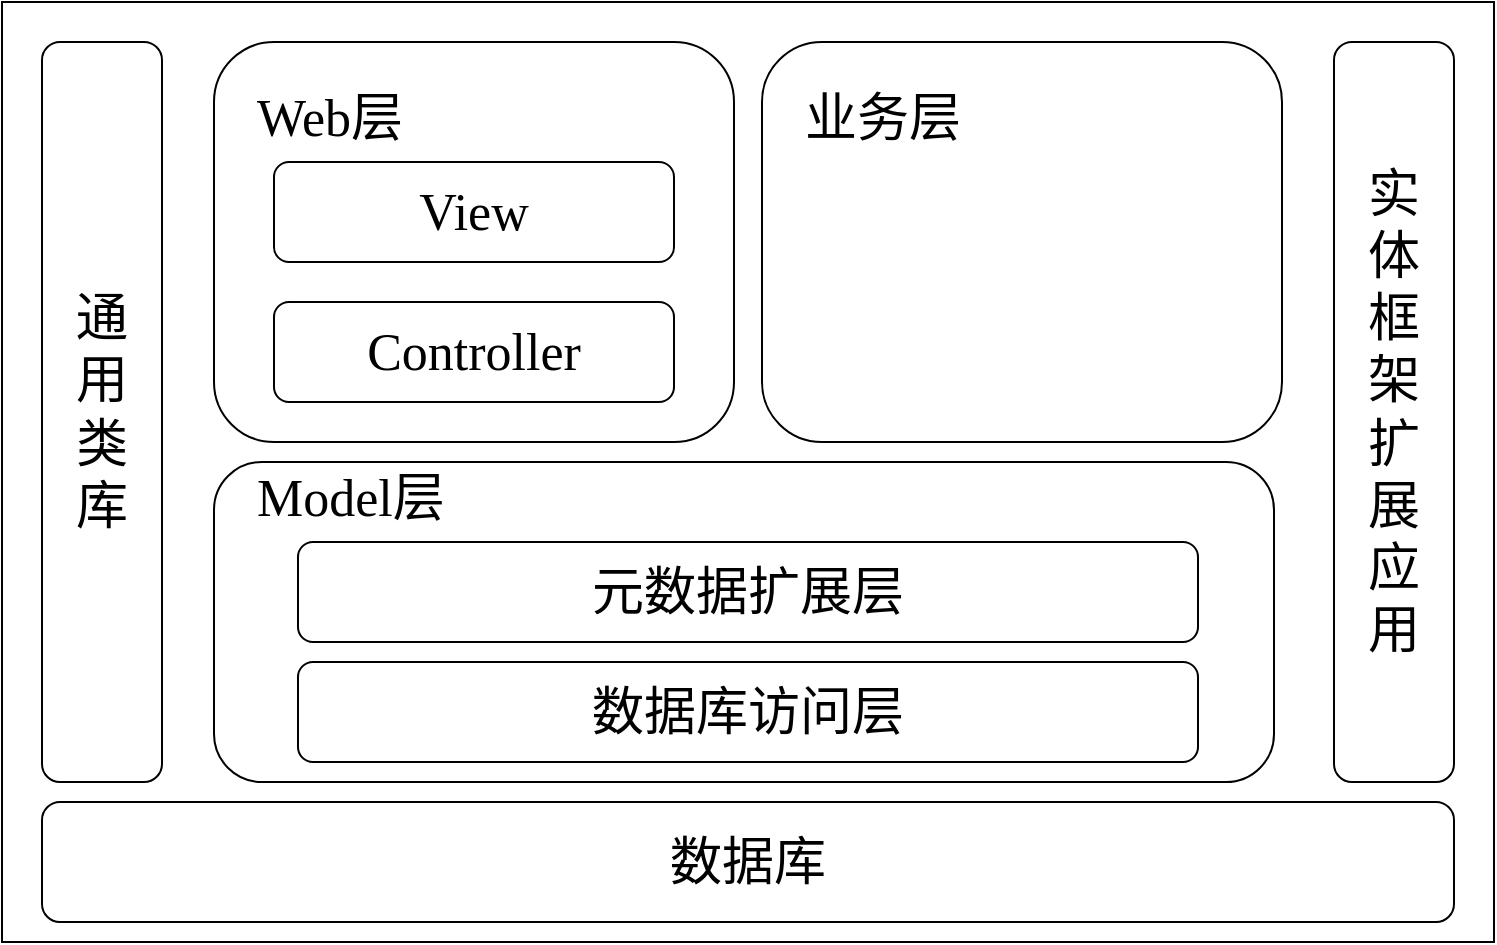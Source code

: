 <mxfile version="27.0.6">
  <diagram id="prtHgNgQTEPvFCAcTncT" name="Page-1">
    <mxGraphModel dx="1630" dy="901" grid="1" gridSize="10" guides="1" tooltips="1" connect="1" arrows="1" fold="1" page="1" pageScale="1" pageWidth="827" pageHeight="1169" math="0" shadow="0">
      <root>
        <mxCell id="0" />
        <mxCell id="1" parent="0" />
        <mxCell id="q34iieIashL2ORHyz1aH-1" value="" style="rounded=0;whiteSpace=wrap;html=1;" parent="1" vertex="1">
          <mxGeometry x="94" y="190" width="746" height="470" as="geometry" />
        </mxCell>
        <mxCell id="q34iieIashL2ORHyz1aH-2" value="&lt;font style=&quot;font-size: 26px;&quot; face=&quot;Times New Roman&quot;&gt;通&lt;/font&gt;&lt;div&gt;&lt;font style=&quot;font-size: 26px;&quot; face=&quot;Times New Roman&quot;&gt;用&lt;/font&gt;&lt;/div&gt;&lt;div&gt;&lt;font style=&quot;font-size: 26px;&quot; face=&quot;Times New Roman&quot;&gt;类&lt;/font&gt;&lt;/div&gt;&lt;div&gt;&lt;font style=&quot;font-size: 26px;&quot; face=&quot;Times New Roman&quot;&gt;库&lt;/font&gt;&lt;/div&gt;" style="rounded=1;whiteSpace=wrap;html=1;align=center;" parent="1" vertex="1">
          <mxGeometry x="114" y="210" width="60" height="370" as="geometry" />
        </mxCell>
        <mxCell id="q34iieIashL2ORHyz1aH-3" value="&lt;span style=&quot;background-color: transparent; color: light-dark(rgb(0, 0, 0), rgb(255, 255, 255)); font-family: &amp;quot;Times New Roman&amp;quot;; font-size: 26px;&quot;&gt;&amp;nbsp; &amp;nbsp;Web层&lt;/span&gt;&lt;div&gt;&lt;div&gt;&lt;font style=&quot;font-size: 26px;&quot; face=&quot;Times New Roman&quot;&gt;&lt;br&gt;&lt;/font&gt;&lt;/div&gt;&lt;div&gt;&lt;font style=&quot;font-size: 26px;&quot; face=&quot;Times New Roman&quot;&gt;&lt;br&gt;&lt;/font&gt;&lt;/div&gt;&lt;div&gt;&lt;font style=&quot;font-size: 26px;&quot; face=&quot;Times New Roman&quot;&gt;&lt;br&gt;&lt;/font&gt;&lt;/div&gt;&lt;div&gt;&lt;font style=&quot;font-size: 26px;&quot; face=&quot;Times New Roman&quot;&gt;&lt;br&gt;&lt;/font&gt;&lt;/div&gt;&lt;/div&gt;" style="rounded=1;whiteSpace=wrap;html=1;align=left;" parent="1" vertex="1">
          <mxGeometry x="200" y="210" width="260" height="200" as="geometry" />
        </mxCell>
        <mxCell id="q34iieIashL2ORHyz1aH-4" value="&lt;font style=&quot;font-size: 26px;&quot; face=&quot;Times New Roman&quot;&gt;View&lt;/font&gt;" style="rounded=1;whiteSpace=wrap;html=1;" parent="1" vertex="1">
          <mxGeometry x="230" y="270" width="200" height="50" as="geometry" />
        </mxCell>
        <mxCell id="q34iieIashL2ORHyz1aH-5" value="&lt;font style=&quot;font-size: 26px;&quot; face=&quot;Times New Roman&quot;&gt;Controller&lt;/font&gt;" style="rounded=1;whiteSpace=wrap;html=1;" parent="1" vertex="1">
          <mxGeometry x="230" y="340" width="200" height="50" as="geometry" />
        </mxCell>
        <mxCell id="q34iieIashL2ORHyz1aH-6" value="&lt;span style=&quot;background-color: transparent; color: light-dark(rgb(0, 0, 0), rgb(255, 255, 255)); font-family: &amp;quot;Times New Roman&amp;quot;; font-size: 26px;&quot;&gt;&amp;nbsp; &amp;nbsp;业务层&lt;/span&gt;&lt;div&gt;&lt;div&gt;&lt;font style=&quot;font-size: 26px;&quot; face=&quot;Times New Roman&quot;&gt;&lt;br&gt;&lt;/font&gt;&lt;/div&gt;&lt;div&gt;&lt;font style=&quot;font-size: 26px;&quot; face=&quot;Times New Roman&quot;&gt;&lt;br&gt;&lt;/font&gt;&lt;/div&gt;&lt;div&gt;&lt;font style=&quot;font-size: 26px;&quot; face=&quot;Times New Roman&quot;&gt;&lt;br&gt;&lt;/font&gt;&lt;/div&gt;&lt;div&gt;&lt;font style=&quot;font-size: 26px;&quot; face=&quot;Times New Roman&quot;&gt;&lt;br&gt;&lt;/font&gt;&lt;/div&gt;&lt;/div&gt;" style="rounded=1;whiteSpace=wrap;html=1;align=left;" parent="1" vertex="1">
          <mxGeometry x="474" y="210" width="260" height="200" as="geometry" />
        </mxCell>
        <mxCell id="q34iieIashL2ORHyz1aH-7" value="&lt;font face=&quot;Times New Roman&quot;&gt;&lt;span style=&quot;font-size: 26px;&quot;&gt;实&lt;/span&gt;&lt;/font&gt;&lt;div&gt;&lt;font face=&quot;Times New Roman&quot;&gt;&lt;span style=&quot;font-size: 26px;&quot;&gt;体&lt;/span&gt;&lt;/font&gt;&lt;/div&gt;&lt;div&gt;&lt;font face=&quot;Times New Roman&quot;&gt;&lt;span style=&quot;font-size: 26px;&quot;&gt;框&lt;/span&gt;&lt;/font&gt;&lt;/div&gt;&lt;div&gt;&lt;font face=&quot;Times New Roman&quot;&gt;&lt;span style=&quot;font-size: 26px;&quot;&gt;架&lt;/span&gt;&lt;/font&gt;&lt;/div&gt;&lt;div&gt;&lt;font face=&quot;Times New Roman&quot;&gt;&lt;span style=&quot;font-size: 26px;&quot;&gt;扩&lt;/span&gt;&lt;/font&gt;&lt;/div&gt;&lt;div&gt;&lt;font face=&quot;Times New Roman&quot;&gt;&lt;span style=&quot;font-size: 26px;&quot;&gt;展&lt;/span&gt;&lt;/font&gt;&lt;/div&gt;&lt;div&gt;&lt;font face=&quot;Times New Roman&quot;&gt;&lt;span style=&quot;font-size: 26px;&quot;&gt;应&lt;/span&gt;&lt;/font&gt;&lt;/div&gt;&lt;div&gt;&lt;font face=&quot;Times New Roman&quot;&gt;&lt;span style=&quot;font-size: 26px;&quot;&gt;用&lt;/span&gt;&lt;/font&gt;&lt;/div&gt;" style="rounded=1;whiteSpace=wrap;html=1;align=center;" parent="1" vertex="1">
          <mxGeometry x="760" y="210" width="60" height="370" as="geometry" />
        </mxCell>
        <mxCell id="q34iieIashL2ORHyz1aH-8" value="&lt;span style=&quot;background-color: transparent; color: light-dark(rgb(0, 0, 0), rgb(255, 255, 255)); font-family: &amp;quot;Times New Roman&amp;quot;; font-size: 26px;&quot;&gt;&amp;nbsp; &amp;nbsp;Model层&lt;/span&gt;&lt;div&gt;&lt;div&gt;&lt;font style=&quot;font-size: 26px;&quot; face=&quot;Times New Roman&quot;&gt;&lt;br&gt;&lt;/font&gt;&lt;/div&gt;&lt;div&gt;&lt;font style=&quot;font-size: 26px;&quot; face=&quot;Times New Roman&quot;&gt;&lt;br&gt;&lt;/font&gt;&lt;/div&gt;&lt;div&gt;&lt;font style=&quot;font-size: 26px;&quot; face=&quot;Times New Roman&quot;&gt;&lt;br&gt;&lt;/font&gt;&lt;/div&gt;&lt;div&gt;&lt;font style=&quot;font-size: 26px;&quot; face=&quot;Times New Roman&quot;&gt;&lt;br&gt;&lt;/font&gt;&lt;/div&gt;&lt;/div&gt;" style="rounded=1;whiteSpace=wrap;html=1;align=left;" parent="1" vertex="1">
          <mxGeometry x="200" y="420" width="530" height="160" as="geometry" />
        </mxCell>
        <mxCell id="q34iieIashL2ORHyz1aH-9" value="&lt;font style=&quot;font-size: 26px;&quot; face=&quot;Times New Roman&quot;&gt;元数据扩展层&lt;/font&gt;" style="rounded=1;whiteSpace=wrap;html=1;" parent="1" vertex="1">
          <mxGeometry x="242" y="460" width="450" height="50" as="geometry" />
        </mxCell>
        <mxCell id="q34iieIashL2ORHyz1aH-10" value="&lt;font style=&quot;font-size: 26px;&quot; face=&quot;Times New Roman&quot;&gt;数据库访问层&lt;/font&gt;" style="rounded=1;whiteSpace=wrap;html=1;" parent="1" vertex="1">
          <mxGeometry x="242" y="520" width="450" height="50" as="geometry" />
        </mxCell>
        <mxCell id="q34iieIashL2ORHyz1aH-11" value="&lt;div&gt;&lt;div&gt;&lt;font style=&quot;font-size: 26px;&quot; face=&quot;Times New Roman&quot;&gt;数据库&lt;/font&gt;&lt;/div&gt;&lt;/div&gt;" style="rounded=1;whiteSpace=wrap;html=1;align=center;" parent="1" vertex="1">
          <mxGeometry x="114" y="590" width="706" height="60" as="geometry" />
        </mxCell>
      </root>
    </mxGraphModel>
  </diagram>
</mxfile>
